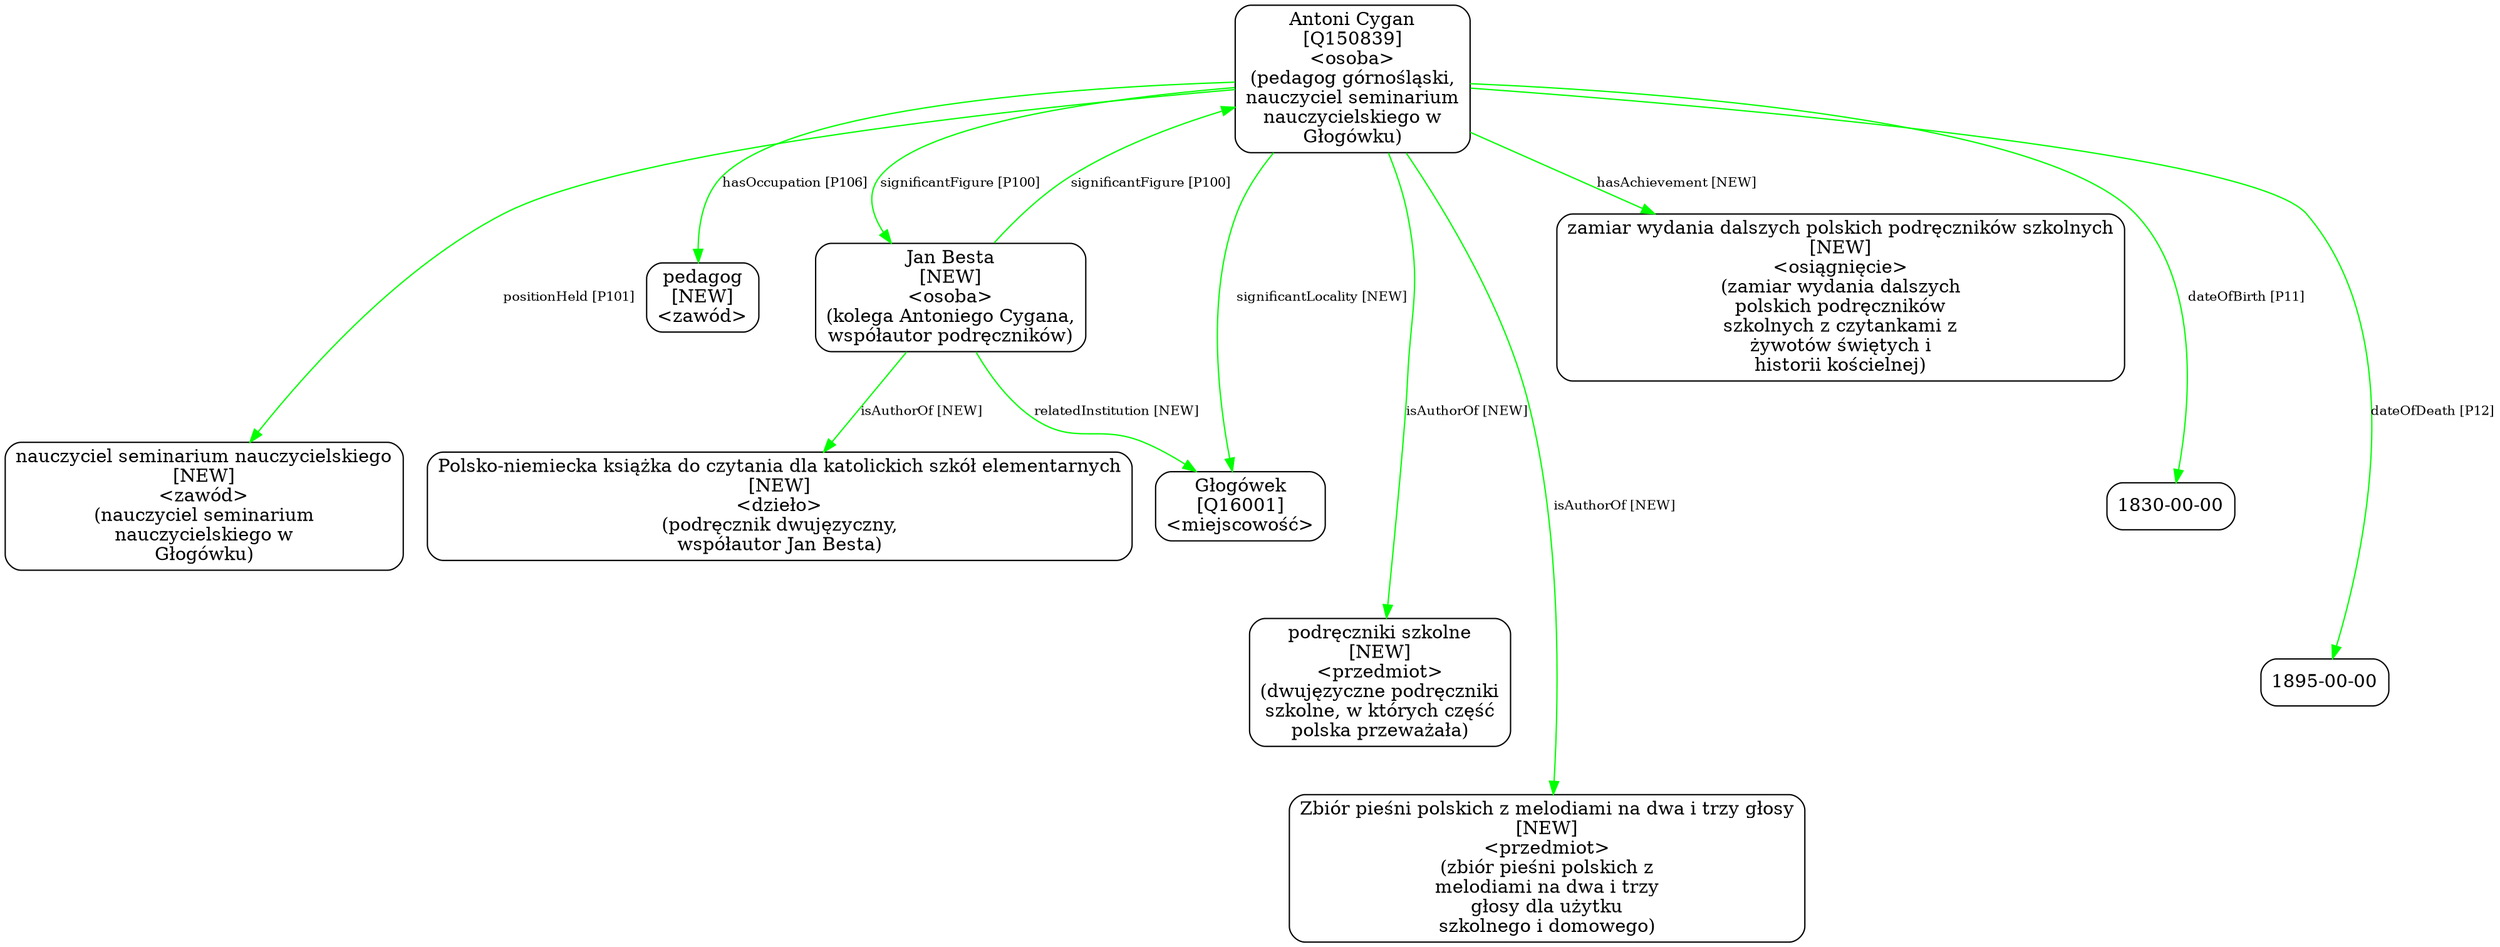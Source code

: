 digraph {
	node [shape=box,
		style=rounded
	];
	edge [fontsize=10];
	"Antoni Cygan
[Q150839]
<osoba>
(pedagog górnośląski,
nauczyciel seminarium
nauczycielskiego w
Głogówku)"	[color=black,
		label="Antoni Cygan
[Q150839]
<osoba>
(pedagog górnośląski,
nauczyciel seminarium
nauczycielskiego w
Głogówku)"];
	"Jan Besta
[NEW]
<osoba>
(kolega Antoniego Cygana,
współautor podręczników)"	[color=black,
		label="Jan Besta
[NEW]
<osoba>
(kolega Antoniego Cygana,
współautor podręczników)"];
	"Antoni Cygan
[Q150839]
<osoba>
(pedagog górnośląski,
nauczyciel seminarium
nauczycielskiego w
Głogówku)" -> "Jan Besta
[NEW]
<osoba>
(kolega Antoniego Cygana,
współautor podręczników)"	[color=green,
		label="significantFigure [P100]"];
	"Antoni Cygan
[Q150839]
<osoba>
(pedagog górnośląski,
nauczyciel seminarium
nauczycielskiego w
Głogówku)" -> "pedagog
[NEW]
<zawód>"	[color=green,
		label="hasOccupation [P106]",
		minlen=1];
	"Antoni Cygan
[Q150839]
<osoba>
(pedagog górnośląski,
nauczyciel seminarium
nauczycielskiego w
Głogówku)" -> "nauczyciel seminarium nauczycielskiego
[NEW]
<zawód>
(nauczyciel seminarium
nauczycielskiego w
Głogówku)"	[color=green,
		label="positionHeld [P101]",
		minlen=2];
	"Antoni Cygan
[Q150839]
<osoba>
(pedagog górnośląski,
nauczyciel seminarium
nauczycielskiego w
Głogówku)" -> "podręczniki szkolne
[NEW]
<przedmiot>
(dwujęzyczne podręczniki
szkolne, w których część
polska przeważała)"	[color=green,
		label="isAuthorOf [NEW]",
		minlen=3];
	"Antoni Cygan
[Q150839]
<osoba>
(pedagog górnośląski,
nauczyciel seminarium
nauczycielskiego w
Głogówku)" -> "Zbiór pieśni polskich z melodiami na dwa i trzy głosy
[NEW]
<przedmiot>
(zbiór pieśni polskich z
melodiami na dwa i trzy
głosy \
dla użytku
szkolnego i domowego)"	[color=green,
		label="isAuthorOf [NEW]",
		minlen=4];
	"Antoni Cygan
[Q150839]
<osoba>
(pedagog górnośląski,
nauczyciel seminarium
nauczycielskiego w
Głogówku)" -> "Głogówek
[Q16001]
<miejscowość>"	[color=green,
		label="significantLocality [NEW]"];
	"Antoni Cygan
[Q150839]
<osoba>
(pedagog górnośląski,
nauczyciel seminarium
nauczycielskiego w
Głogówku)" -> "zamiar wydania dalszych polskich podręczników szkolnych
[NEW]
<osiągnięcie>
(zamiar wydania dalszych
polskich podręczników
\
szkolnych z czytankami z
żywotów świętych i
historii kościelnej)"	[color=green,
		label="hasAchievement [NEW]",
		minlen=1];
	"Antoni Cygan
[Q150839]
<osoba>
(pedagog górnośląski,
nauczyciel seminarium
nauczycielskiego w
Głogówku)" -> "1830-00-00"	[color=green,
		label="dateOfBirth [P11]",
		minlen=2];
	"Antoni Cygan
[Q150839]
<osoba>
(pedagog górnośląski,
nauczyciel seminarium
nauczycielskiego w
Głogówku)" -> "1895-00-00"	[color=green,
		label="dateOfDeath [P12]",
		minlen=3];
	"Jan Besta
[NEW]
<osoba>
(kolega Antoniego Cygana,
współautor podręczników)" -> "Antoni Cygan
[Q150839]
<osoba>
(pedagog górnośląski,
nauczyciel seminarium
nauczycielskiego w
Głogówku)"	[color=green,
		label="significantFigure [P100]"];
	"Jan Besta
[NEW]
<osoba>
(kolega Antoniego Cygana,
współautor podręczników)" -> "Głogówek
[Q16001]
<miejscowość>"	[color=green,
		label="relatedInstitution [NEW]"];
	"Jan Besta
[NEW]
<osoba>
(kolega Antoniego Cygana,
współautor podręczników)" -> "Polsko-niemiecka książka do czytania dla katolickich szkół elementarnych
[NEW]
<dzieło>
(podręcznik dwujęzyczny,
współautor \
Jan Besta)"	[color=green,
		label="isAuthorOf [NEW]",
		minlen=1];
}

